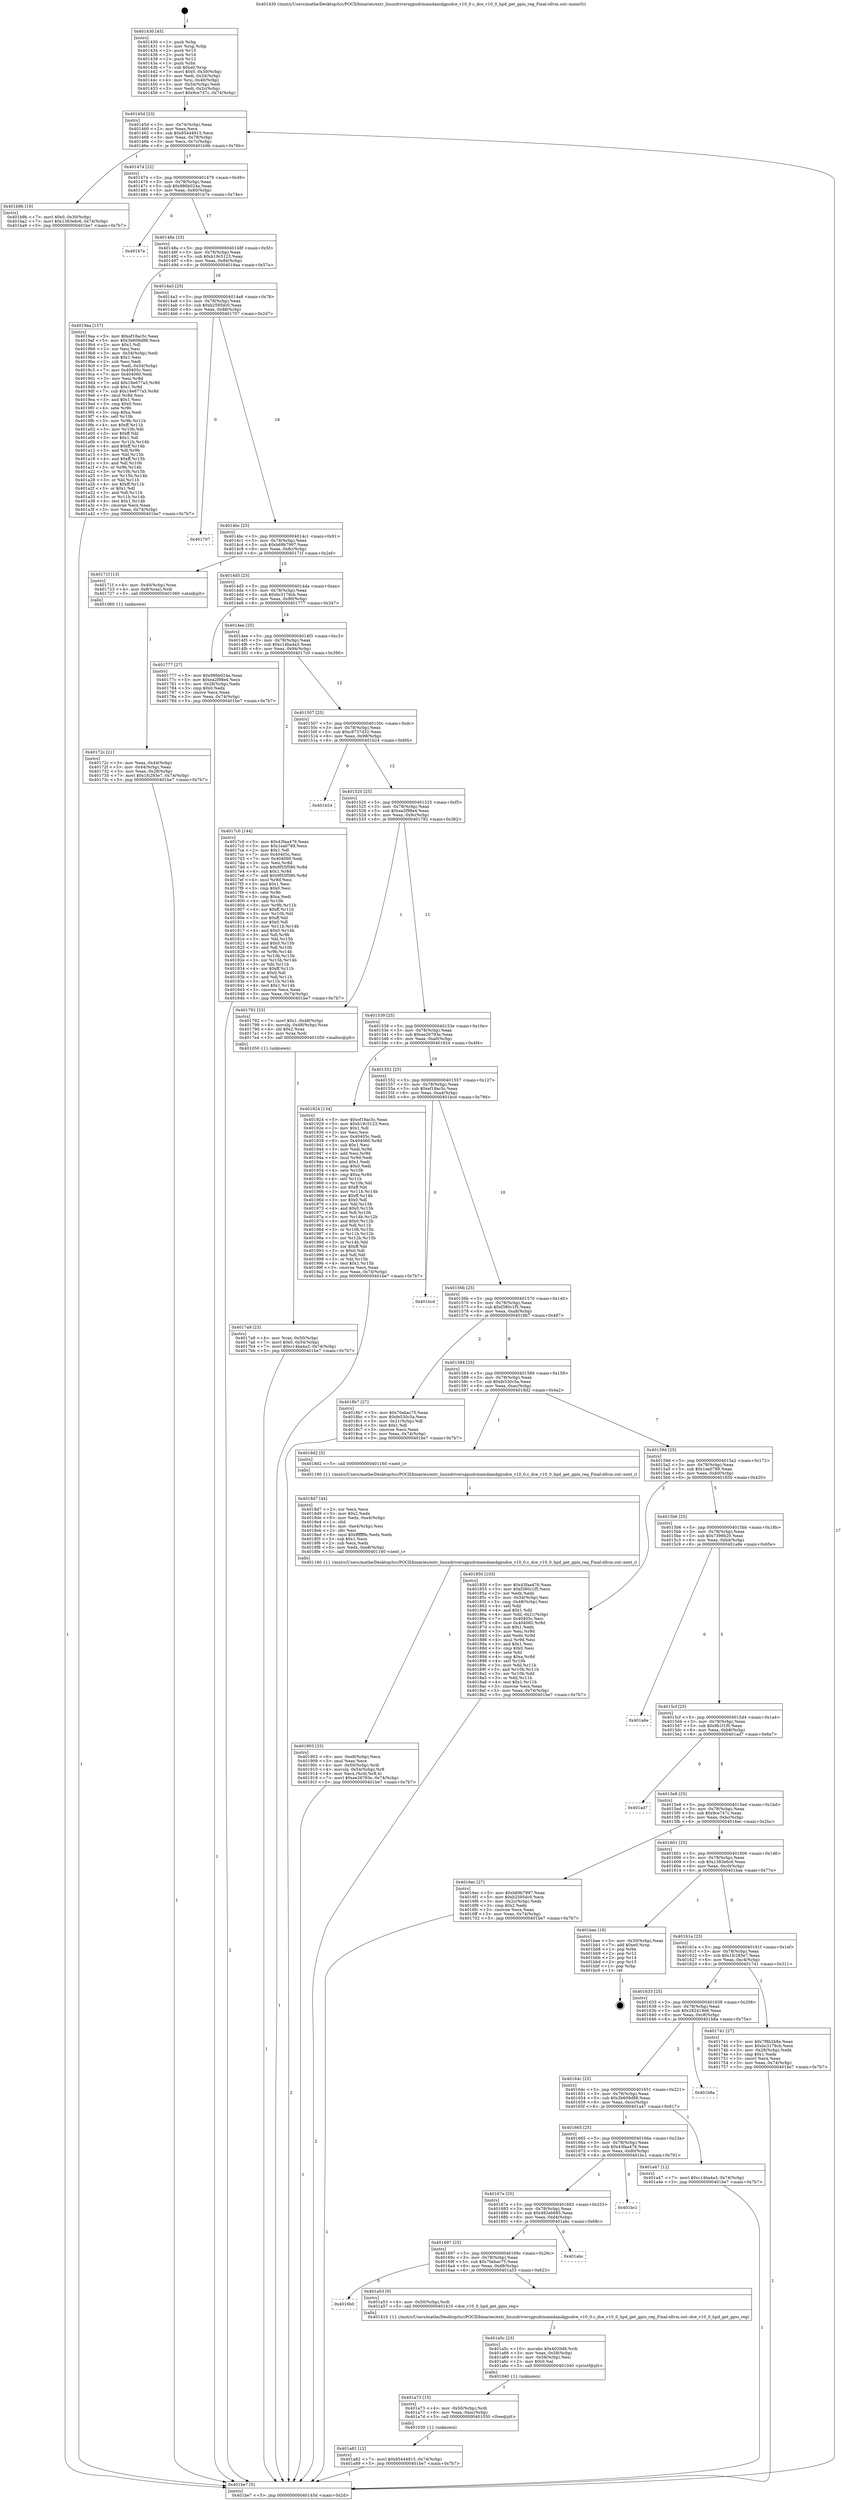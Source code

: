 digraph "0x401430" {
  label = "0x401430 (/mnt/c/Users/mathe/Desktop/tcc/POCII/binaries/extr_linuxdriversgpudrmamdamdgpudce_v10_0.c_dce_v10_0_hpd_get_gpio_reg_Final-ollvm.out::main(0))"
  labelloc = "t"
  node[shape=record]

  Entry [label="",width=0.3,height=0.3,shape=circle,fillcolor=black,style=filled]
  "0x40145d" [label="{
     0x40145d [23]\l
     | [instrs]\l
     &nbsp;&nbsp;0x40145d \<+3\>: mov -0x74(%rbp),%eax\l
     &nbsp;&nbsp;0x401460 \<+2\>: mov %eax,%ecx\l
     &nbsp;&nbsp;0x401462 \<+6\>: sub $0x85444915,%ecx\l
     &nbsp;&nbsp;0x401468 \<+3\>: mov %eax,-0x78(%rbp)\l
     &nbsp;&nbsp;0x40146b \<+3\>: mov %ecx,-0x7c(%rbp)\l
     &nbsp;&nbsp;0x40146e \<+6\>: je 0000000000401b9b \<main+0x76b\>\l
  }"]
  "0x401b9b" [label="{
     0x401b9b [19]\l
     | [instrs]\l
     &nbsp;&nbsp;0x401b9b \<+7\>: movl $0x0,-0x30(%rbp)\l
     &nbsp;&nbsp;0x401ba2 \<+7\>: movl $0x1383e6c6,-0x74(%rbp)\l
     &nbsp;&nbsp;0x401ba9 \<+5\>: jmp 0000000000401be7 \<main+0x7b7\>\l
  }"]
  "0x401474" [label="{
     0x401474 [22]\l
     | [instrs]\l
     &nbsp;&nbsp;0x401474 \<+5\>: jmp 0000000000401479 \<main+0x49\>\l
     &nbsp;&nbsp;0x401479 \<+3\>: mov -0x78(%rbp),%eax\l
     &nbsp;&nbsp;0x40147c \<+5\>: sub $0x986b024a,%eax\l
     &nbsp;&nbsp;0x401481 \<+3\>: mov %eax,-0x80(%rbp)\l
     &nbsp;&nbsp;0x401484 \<+6\>: je 0000000000401b7e \<main+0x74e\>\l
  }"]
  Exit [label="",width=0.3,height=0.3,shape=circle,fillcolor=black,style=filled,peripheries=2]
  "0x401b7e" [label="{
     0x401b7e\l
  }", style=dashed]
  "0x40148a" [label="{
     0x40148a [25]\l
     | [instrs]\l
     &nbsp;&nbsp;0x40148a \<+5\>: jmp 000000000040148f \<main+0x5f\>\l
     &nbsp;&nbsp;0x40148f \<+3\>: mov -0x78(%rbp),%eax\l
     &nbsp;&nbsp;0x401492 \<+5\>: sub $0xb19c5123,%eax\l
     &nbsp;&nbsp;0x401497 \<+6\>: mov %eax,-0x84(%rbp)\l
     &nbsp;&nbsp;0x40149d \<+6\>: je 00000000004019aa \<main+0x57a\>\l
  }"]
  "0x401a82" [label="{
     0x401a82 [12]\l
     | [instrs]\l
     &nbsp;&nbsp;0x401a82 \<+7\>: movl $0x85444915,-0x74(%rbp)\l
     &nbsp;&nbsp;0x401a89 \<+5\>: jmp 0000000000401be7 \<main+0x7b7\>\l
  }"]
  "0x4019aa" [label="{
     0x4019aa [157]\l
     | [instrs]\l
     &nbsp;&nbsp;0x4019aa \<+5\>: mov $0xef18ac5c,%eax\l
     &nbsp;&nbsp;0x4019af \<+5\>: mov $0x3b608d88,%ecx\l
     &nbsp;&nbsp;0x4019b4 \<+2\>: mov $0x1,%dl\l
     &nbsp;&nbsp;0x4019b6 \<+2\>: xor %esi,%esi\l
     &nbsp;&nbsp;0x4019b8 \<+3\>: mov -0x54(%rbp),%edi\l
     &nbsp;&nbsp;0x4019bb \<+3\>: sub $0x1,%esi\l
     &nbsp;&nbsp;0x4019be \<+2\>: sub %esi,%edi\l
     &nbsp;&nbsp;0x4019c0 \<+3\>: mov %edi,-0x54(%rbp)\l
     &nbsp;&nbsp;0x4019c3 \<+7\>: mov 0x40405c,%esi\l
     &nbsp;&nbsp;0x4019ca \<+7\>: mov 0x404060,%edi\l
     &nbsp;&nbsp;0x4019d1 \<+3\>: mov %esi,%r8d\l
     &nbsp;&nbsp;0x4019d4 \<+7\>: add $0x18e677a3,%r8d\l
     &nbsp;&nbsp;0x4019db \<+4\>: sub $0x1,%r8d\l
     &nbsp;&nbsp;0x4019df \<+7\>: sub $0x18e677a3,%r8d\l
     &nbsp;&nbsp;0x4019e6 \<+4\>: imul %r8d,%esi\l
     &nbsp;&nbsp;0x4019ea \<+3\>: and $0x1,%esi\l
     &nbsp;&nbsp;0x4019ed \<+3\>: cmp $0x0,%esi\l
     &nbsp;&nbsp;0x4019f0 \<+4\>: sete %r9b\l
     &nbsp;&nbsp;0x4019f4 \<+3\>: cmp $0xa,%edi\l
     &nbsp;&nbsp;0x4019f7 \<+4\>: setl %r10b\l
     &nbsp;&nbsp;0x4019fb \<+3\>: mov %r9b,%r11b\l
     &nbsp;&nbsp;0x4019fe \<+4\>: xor $0xff,%r11b\l
     &nbsp;&nbsp;0x401a02 \<+3\>: mov %r10b,%bl\l
     &nbsp;&nbsp;0x401a05 \<+3\>: xor $0xff,%bl\l
     &nbsp;&nbsp;0x401a08 \<+3\>: xor $0x1,%dl\l
     &nbsp;&nbsp;0x401a0b \<+3\>: mov %r11b,%r14b\l
     &nbsp;&nbsp;0x401a0e \<+4\>: and $0xff,%r14b\l
     &nbsp;&nbsp;0x401a12 \<+3\>: and %dl,%r9b\l
     &nbsp;&nbsp;0x401a15 \<+3\>: mov %bl,%r15b\l
     &nbsp;&nbsp;0x401a18 \<+4\>: and $0xff,%r15b\l
     &nbsp;&nbsp;0x401a1c \<+3\>: and %dl,%r10b\l
     &nbsp;&nbsp;0x401a1f \<+3\>: or %r9b,%r14b\l
     &nbsp;&nbsp;0x401a22 \<+3\>: or %r10b,%r15b\l
     &nbsp;&nbsp;0x401a25 \<+3\>: xor %r15b,%r14b\l
     &nbsp;&nbsp;0x401a28 \<+3\>: or %bl,%r11b\l
     &nbsp;&nbsp;0x401a2b \<+4\>: xor $0xff,%r11b\l
     &nbsp;&nbsp;0x401a2f \<+3\>: or $0x1,%dl\l
     &nbsp;&nbsp;0x401a32 \<+3\>: and %dl,%r11b\l
     &nbsp;&nbsp;0x401a35 \<+3\>: or %r11b,%r14b\l
     &nbsp;&nbsp;0x401a38 \<+4\>: test $0x1,%r14b\l
     &nbsp;&nbsp;0x401a3c \<+3\>: cmovne %ecx,%eax\l
     &nbsp;&nbsp;0x401a3f \<+3\>: mov %eax,-0x74(%rbp)\l
     &nbsp;&nbsp;0x401a42 \<+5\>: jmp 0000000000401be7 \<main+0x7b7\>\l
  }"]
  "0x4014a3" [label="{
     0x4014a3 [25]\l
     | [instrs]\l
     &nbsp;&nbsp;0x4014a3 \<+5\>: jmp 00000000004014a8 \<main+0x78\>\l
     &nbsp;&nbsp;0x4014a8 \<+3\>: mov -0x78(%rbp),%eax\l
     &nbsp;&nbsp;0x4014ab \<+5\>: sub $0xb2595dc0,%eax\l
     &nbsp;&nbsp;0x4014b0 \<+6\>: mov %eax,-0x88(%rbp)\l
     &nbsp;&nbsp;0x4014b6 \<+6\>: je 0000000000401707 \<main+0x2d7\>\l
  }"]
  "0x401a73" [label="{
     0x401a73 [15]\l
     | [instrs]\l
     &nbsp;&nbsp;0x401a73 \<+4\>: mov -0x50(%rbp),%rdi\l
     &nbsp;&nbsp;0x401a77 \<+6\>: mov %eax,-0xec(%rbp)\l
     &nbsp;&nbsp;0x401a7d \<+5\>: call 0000000000401030 \<free@plt\>\l
     | [calls]\l
     &nbsp;&nbsp;0x401030 \{1\} (unknown)\l
  }"]
  "0x401707" [label="{
     0x401707\l
  }", style=dashed]
  "0x4014bc" [label="{
     0x4014bc [25]\l
     | [instrs]\l
     &nbsp;&nbsp;0x4014bc \<+5\>: jmp 00000000004014c1 \<main+0x91\>\l
     &nbsp;&nbsp;0x4014c1 \<+3\>: mov -0x78(%rbp),%eax\l
     &nbsp;&nbsp;0x4014c4 \<+5\>: sub $0xb69b7997,%eax\l
     &nbsp;&nbsp;0x4014c9 \<+6\>: mov %eax,-0x8c(%rbp)\l
     &nbsp;&nbsp;0x4014cf \<+6\>: je 000000000040171f \<main+0x2ef\>\l
  }"]
  "0x401a5c" [label="{
     0x401a5c [23]\l
     | [instrs]\l
     &nbsp;&nbsp;0x401a5c \<+10\>: movabs $0x4020d6,%rdi\l
     &nbsp;&nbsp;0x401a66 \<+3\>: mov %eax,-0x58(%rbp)\l
     &nbsp;&nbsp;0x401a69 \<+3\>: mov -0x58(%rbp),%esi\l
     &nbsp;&nbsp;0x401a6c \<+2\>: mov $0x0,%al\l
     &nbsp;&nbsp;0x401a6e \<+5\>: call 0000000000401040 \<printf@plt\>\l
     | [calls]\l
     &nbsp;&nbsp;0x401040 \{1\} (unknown)\l
  }"]
  "0x40171f" [label="{
     0x40171f [13]\l
     | [instrs]\l
     &nbsp;&nbsp;0x40171f \<+4\>: mov -0x40(%rbp),%rax\l
     &nbsp;&nbsp;0x401723 \<+4\>: mov 0x8(%rax),%rdi\l
     &nbsp;&nbsp;0x401727 \<+5\>: call 0000000000401060 \<atoi@plt\>\l
     | [calls]\l
     &nbsp;&nbsp;0x401060 \{1\} (unknown)\l
  }"]
  "0x4014d5" [label="{
     0x4014d5 [25]\l
     | [instrs]\l
     &nbsp;&nbsp;0x4014d5 \<+5\>: jmp 00000000004014da \<main+0xaa\>\l
     &nbsp;&nbsp;0x4014da \<+3\>: mov -0x78(%rbp),%eax\l
     &nbsp;&nbsp;0x4014dd \<+5\>: sub $0xbc3176cb,%eax\l
     &nbsp;&nbsp;0x4014e2 \<+6\>: mov %eax,-0x90(%rbp)\l
     &nbsp;&nbsp;0x4014e8 \<+6\>: je 0000000000401777 \<main+0x347\>\l
  }"]
  "0x4016b0" [label="{
     0x4016b0\l
  }", style=dashed]
  "0x401777" [label="{
     0x401777 [27]\l
     | [instrs]\l
     &nbsp;&nbsp;0x401777 \<+5\>: mov $0x986b024a,%eax\l
     &nbsp;&nbsp;0x40177c \<+5\>: mov $0xea2f98e4,%ecx\l
     &nbsp;&nbsp;0x401781 \<+3\>: mov -0x28(%rbp),%edx\l
     &nbsp;&nbsp;0x401784 \<+3\>: cmp $0x0,%edx\l
     &nbsp;&nbsp;0x401787 \<+3\>: cmove %ecx,%eax\l
     &nbsp;&nbsp;0x40178a \<+3\>: mov %eax,-0x74(%rbp)\l
     &nbsp;&nbsp;0x40178d \<+5\>: jmp 0000000000401be7 \<main+0x7b7\>\l
  }"]
  "0x4014ee" [label="{
     0x4014ee [25]\l
     | [instrs]\l
     &nbsp;&nbsp;0x4014ee \<+5\>: jmp 00000000004014f3 \<main+0xc3\>\l
     &nbsp;&nbsp;0x4014f3 \<+3\>: mov -0x78(%rbp),%eax\l
     &nbsp;&nbsp;0x4014f6 \<+5\>: sub $0xc14ba4a3,%eax\l
     &nbsp;&nbsp;0x4014fb \<+6\>: mov %eax,-0x94(%rbp)\l
     &nbsp;&nbsp;0x401501 \<+6\>: je 00000000004017c0 \<main+0x390\>\l
  }"]
  "0x401a53" [label="{
     0x401a53 [9]\l
     | [instrs]\l
     &nbsp;&nbsp;0x401a53 \<+4\>: mov -0x50(%rbp),%rdi\l
     &nbsp;&nbsp;0x401a57 \<+5\>: call 0000000000401410 \<dce_v10_0_hpd_get_gpio_reg\>\l
     | [calls]\l
     &nbsp;&nbsp;0x401410 \{1\} (/mnt/c/Users/mathe/Desktop/tcc/POCII/binaries/extr_linuxdriversgpudrmamdamdgpudce_v10_0.c_dce_v10_0_hpd_get_gpio_reg_Final-ollvm.out::dce_v10_0_hpd_get_gpio_reg)\l
  }"]
  "0x4017c0" [label="{
     0x4017c0 [144]\l
     | [instrs]\l
     &nbsp;&nbsp;0x4017c0 \<+5\>: mov $0x43faa476,%eax\l
     &nbsp;&nbsp;0x4017c5 \<+5\>: mov $0x1ea0789,%ecx\l
     &nbsp;&nbsp;0x4017ca \<+2\>: mov $0x1,%dl\l
     &nbsp;&nbsp;0x4017cc \<+7\>: mov 0x40405c,%esi\l
     &nbsp;&nbsp;0x4017d3 \<+7\>: mov 0x404060,%edi\l
     &nbsp;&nbsp;0x4017da \<+3\>: mov %esi,%r8d\l
     &nbsp;&nbsp;0x4017dd \<+7\>: sub $0x9f55f580,%r8d\l
     &nbsp;&nbsp;0x4017e4 \<+4\>: sub $0x1,%r8d\l
     &nbsp;&nbsp;0x4017e8 \<+7\>: add $0x9f55f580,%r8d\l
     &nbsp;&nbsp;0x4017ef \<+4\>: imul %r8d,%esi\l
     &nbsp;&nbsp;0x4017f3 \<+3\>: and $0x1,%esi\l
     &nbsp;&nbsp;0x4017f6 \<+3\>: cmp $0x0,%esi\l
     &nbsp;&nbsp;0x4017f9 \<+4\>: sete %r9b\l
     &nbsp;&nbsp;0x4017fd \<+3\>: cmp $0xa,%edi\l
     &nbsp;&nbsp;0x401800 \<+4\>: setl %r10b\l
     &nbsp;&nbsp;0x401804 \<+3\>: mov %r9b,%r11b\l
     &nbsp;&nbsp;0x401807 \<+4\>: xor $0xff,%r11b\l
     &nbsp;&nbsp;0x40180b \<+3\>: mov %r10b,%bl\l
     &nbsp;&nbsp;0x40180e \<+3\>: xor $0xff,%bl\l
     &nbsp;&nbsp;0x401811 \<+3\>: xor $0x0,%dl\l
     &nbsp;&nbsp;0x401814 \<+3\>: mov %r11b,%r14b\l
     &nbsp;&nbsp;0x401817 \<+4\>: and $0x0,%r14b\l
     &nbsp;&nbsp;0x40181b \<+3\>: and %dl,%r9b\l
     &nbsp;&nbsp;0x40181e \<+3\>: mov %bl,%r15b\l
     &nbsp;&nbsp;0x401821 \<+4\>: and $0x0,%r15b\l
     &nbsp;&nbsp;0x401825 \<+3\>: and %dl,%r10b\l
     &nbsp;&nbsp;0x401828 \<+3\>: or %r9b,%r14b\l
     &nbsp;&nbsp;0x40182b \<+3\>: or %r10b,%r15b\l
     &nbsp;&nbsp;0x40182e \<+3\>: xor %r15b,%r14b\l
     &nbsp;&nbsp;0x401831 \<+3\>: or %bl,%r11b\l
     &nbsp;&nbsp;0x401834 \<+4\>: xor $0xff,%r11b\l
     &nbsp;&nbsp;0x401838 \<+3\>: or $0x0,%dl\l
     &nbsp;&nbsp;0x40183b \<+3\>: and %dl,%r11b\l
     &nbsp;&nbsp;0x40183e \<+3\>: or %r11b,%r14b\l
     &nbsp;&nbsp;0x401841 \<+4\>: test $0x1,%r14b\l
     &nbsp;&nbsp;0x401845 \<+3\>: cmovne %ecx,%eax\l
     &nbsp;&nbsp;0x401848 \<+3\>: mov %eax,-0x74(%rbp)\l
     &nbsp;&nbsp;0x40184b \<+5\>: jmp 0000000000401be7 \<main+0x7b7\>\l
  }"]
  "0x401507" [label="{
     0x401507 [25]\l
     | [instrs]\l
     &nbsp;&nbsp;0x401507 \<+5\>: jmp 000000000040150c \<main+0xdc\>\l
     &nbsp;&nbsp;0x40150c \<+3\>: mov -0x78(%rbp),%eax\l
     &nbsp;&nbsp;0x40150f \<+5\>: sub $0xc8737d32,%eax\l
     &nbsp;&nbsp;0x401514 \<+6\>: mov %eax,-0x98(%rbp)\l
     &nbsp;&nbsp;0x40151a \<+6\>: je 0000000000401b24 \<main+0x6f4\>\l
  }"]
  "0x401697" [label="{
     0x401697 [25]\l
     | [instrs]\l
     &nbsp;&nbsp;0x401697 \<+5\>: jmp 000000000040169c \<main+0x26c\>\l
     &nbsp;&nbsp;0x40169c \<+3\>: mov -0x78(%rbp),%eax\l
     &nbsp;&nbsp;0x40169f \<+5\>: sub $0x70ebac75,%eax\l
     &nbsp;&nbsp;0x4016a4 \<+6\>: mov %eax,-0xd8(%rbp)\l
     &nbsp;&nbsp;0x4016aa \<+6\>: je 0000000000401a53 \<main+0x623\>\l
  }"]
  "0x401b24" [label="{
     0x401b24\l
  }", style=dashed]
  "0x401520" [label="{
     0x401520 [25]\l
     | [instrs]\l
     &nbsp;&nbsp;0x401520 \<+5\>: jmp 0000000000401525 \<main+0xf5\>\l
     &nbsp;&nbsp;0x401525 \<+3\>: mov -0x78(%rbp),%eax\l
     &nbsp;&nbsp;0x401528 \<+5\>: sub $0xea2f98e4,%eax\l
     &nbsp;&nbsp;0x40152d \<+6\>: mov %eax,-0x9c(%rbp)\l
     &nbsp;&nbsp;0x401533 \<+6\>: je 0000000000401792 \<main+0x362\>\l
  }"]
  "0x401abc" [label="{
     0x401abc\l
  }", style=dashed]
  "0x401792" [label="{
     0x401792 [23]\l
     | [instrs]\l
     &nbsp;&nbsp;0x401792 \<+7\>: movl $0x1,-0x48(%rbp)\l
     &nbsp;&nbsp;0x401799 \<+4\>: movslq -0x48(%rbp),%rax\l
     &nbsp;&nbsp;0x40179d \<+4\>: shl $0x2,%rax\l
     &nbsp;&nbsp;0x4017a1 \<+3\>: mov %rax,%rdi\l
     &nbsp;&nbsp;0x4017a4 \<+5\>: call 0000000000401050 \<malloc@plt\>\l
     | [calls]\l
     &nbsp;&nbsp;0x401050 \{1\} (unknown)\l
  }"]
  "0x401539" [label="{
     0x401539 [25]\l
     | [instrs]\l
     &nbsp;&nbsp;0x401539 \<+5\>: jmp 000000000040153e \<main+0x10e\>\l
     &nbsp;&nbsp;0x40153e \<+3\>: mov -0x78(%rbp),%eax\l
     &nbsp;&nbsp;0x401541 \<+5\>: sub $0xee26793e,%eax\l
     &nbsp;&nbsp;0x401546 \<+6\>: mov %eax,-0xa0(%rbp)\l
     &nbsp;&nbsp;0x40154c \<+6\>: je 0000000000401924 \<main+0x4f4\>\l
  }"]
  "0x40167e" [label="{
     0x40167e [25]\l
     | [instrs]\l
     &nbsp;&nbsp;0x40167e \<+5\>: jmp 0000000000401683 \<main+0x253\>\l
     &nbsp;&nbsp;0x401683 \<+3\>: mov -0x78(%rbp),%eax\l
     &nbsp;&nbsp;0x401686 \<+5\>: sub $0x492eb685,%eax\l
     &nbsp;&nbsp;0x40168b \<+6\>: mov %eax,-0xd4(%rbp)\l
     &nbsp;&nbsp;0x401691 \<+6\>: je 0000000000401abc \<main+0x68c\>\l
  }"]
  "0x401924" [label="{
     0x401924 [134]\l
     | [instrs]\l
     &nbsp;&nbsp;0x401924 \<+5\>: mov $0xef18ac5c,%eax\l
     &nbsp;&nbsp;0x401929 \<+5\>: mov $0xb19c5123,%ecx\l
     &nbsp;&nbsp;0x40192e \<+2\>: mov $0x1,%dl\l
     &nbsp;&nbsp;0x401930 \<+2\>: xor %esi,%esi\l
     &nbsp;&nbsp;0x401932 \<+7\>: mov 0x40405c,%edi\l
     &nbsp;&nbsp;0x401939 \<+8\>: mov 0x404060,%r8d\l
     &nbsp;&nbsp;0x401941 \<+3\>: sub $0x1,%esi\l
     &nbsp;&nbsp;0x401944 \<+3\>: mov %edi,%r9d\l
     &nbsp;&nbsp;0x401947 \<+3\>: add %esi,%r9d\l
     &nbsp;&nbsp;0x40194a \<+4\>: imul %r9d,%edi\l
     &nbsp;&nbsp;0x40194e \<+3\>: and $0x1,%edi\l
     &nbsp;&nbsp;0x401951 \<+3\>: cmp $0x0,%edi\l
     &nbsp;&nbsp;0x401954 \<+4\>: sete %r10b\l
     &nbsp;&nbsp;0x401958 \<+4\>: cmp $0xa,%r8d\l
     &nbsp;&nbsp;0x40195c \<+4\>: setl %r11b\l
     &nbsp;&nbsp;0x401960 \<+3\>: mov %r10b,%bl\l
     &nbsp;&nbsp;0x401963 \<+3\>: xor $0xff,%bl\l
     &nbsp;&nbsp;0x401966 \<+3\>: mov %r11b,%r14b\l
     &nbsp;&nbsp;0x401969 \<+4\>: xor $0xff,%r14b\l
     &nbsp;&nbsp;0x40196d \<+3\>: xor $0x0,%dl\l
     &nbsp;&nbsp;0x401970 \<+3\>: mov %bl,%r15b\l
     &nbsp;&nbsp;0x401973 \<+4\>: and $0x0,%r15b\l
     &nbsp;&nbsp;0x401977 \<+3\>: and %dl,%r10b\l
     &nbsp;&nbsp;0x40197a \<+3\>: mov %r14b,%r12b\l
     &nbsp;&nbsp;0x40197d \<+4\>: and $0x0,%r12b\l
     &nbsp;&nbsp;0x401981 \<+3\>: and %dl,%r11b\l
     &nbsp;&nbsp;0x401984 \<+3\>: or %r10b,%r15b\l
     &nbsp;&nbsp;0x401987 \<+3\>: or %r11b,%r12b\l
     &nbsp;&nbsp;0x40198a \<+3\>: xor %r12b,%r15b\l
     &nbsp;&nbsp;0x40198d \<+3\>: or %r14b,%bl\l
     &nbsp;&nbsp;0x401990 \<+3\>: xor $0xff,%bl\l
     &nbsp;&nbsp;0x401993 \<+3\>: or $0x0,%dl\l
     &nbsp;&nbsp;0x401996 \<+2\>: and %dl,%bl\l
     &nbsp;&nbsp;0x401998 \<+3\>: or %bl,%r15b\l
     &nbsp;&nbsp;0x40199b \<+4\>: test $0x1,%r15b\l
     &nbsp;&nbsp;0x40199f \<+3\>: cmovne %ecx,%eax\l
     &nbsp;&nbsp;0x4019a2 \<+3\>: mov %eax,-0x74(%rbp)\l
     &nbsp;&nbsp;0x4019a5 \<+5\>: jmp 0000000000401be7 \<main+0x7b7\>\l
  }"]
  "0x401552" [label="{
     0x401552 [25]\l
     | [instrs]\l
     &nbsp;&nbsp;0x401552 \<+5\>: jmp 0000000000401557 \<main+0x127\>\l
     &nbsp;&nbsp;0x401557 \<+3\>: mov -0x78(%rbp),%eax\l
     &nbsp;&nbsp;0x40155a \<+5\>: sub $0xef18ac5c,%eax\l
     &nbsp;&nbsp;0x40155f \<+6\>: mov %eax,-0xa4(%rbp)\l
     &nbsp;&nbsp;0x401565 \<+6\>: je 0000000000401bcd \<main+0x79d\>\l
  }"]
  "0x401bc1" [label="{
     0x401bc1\l
  }", style=dashed]
  "0x401bcd" [label="{
     0x401bcd\l
  }", style=dashed]
  "0x40156b" [label="{
     0x40156b [25]\l
     | [instrs]\l
     &nbsp;&nbsp;0x40156b \<+5\>: jmp 0000000000401570 \<main+0x140\>\l
     &nbsp;&nbsp;0x401570 \<+3\>: mov -0x78(%rbp),%eax\l
     &nbsp;&nbsp;0x401573 \<+5\>: sub $0xf380c1f5,%eax\l
     &nbsp;&nbsp;0x401578 \<+6\>: mov %eax,-0xa8(%rbp)\l
     &nbsp;&nbsp;0x40157e \<+6\>: je 00000000004018b7 \<main+0x487\>\l
  }"]
  "0x401665" [label="{
     0x401665 [25]\l
     | [instrs]\l
     &nbsp;&nbsp;0x401665 \<+5\>: jmp 000000000040166a \<main+0x23a\>\l
     &nbsp;&nbsp;0x40166a \<+3\>: mov -0x78(%rbp),%eax\l
     &nbsp;&nbsp;0x40166d \<+5\>: sub $0x43faa476,%eax\l
     &nbsp;&nbsp;0x401672 \<+6\>: mov %eax,-0xd0(%rbp)\l
     &nbsp;&nbsp;0x401678 \<+6\>: je 0000000000401bc1 \<main+0x791\>\l
  }"]
  "0x4018b7" [label="{
     0x4018b7 [27]\l
     | [instrs]\l
     &nbsp;&nbsp;0x4018b7 \<+5\>: mov $0x70ebac75,%eax\l
     &nbsp;&nbsp;0x4018bc \<+5\>: mov $0xfe530c5a,%ecx\l
     &nbsp;&nbsp;0x4018c1 \<+3\>: mov -0x21(%rbp),%dl\l
     &nbsp;&nbsp;0x4018c4 \<+3\>: test $0x1,%dl\l
     &nbsp;&nbsp;0x4018c7 \<+3\>: cmovne %ecx,%eax\l
     &nbsp;&nbsp;0x4018ca \<+3\>: mov %eax,-0x74(%rbp)\l
     &nbsp;&nbsp;0x4018cd \<+5\>: jmp 0000000000401be7 \<main+0x7b7\>\l
  }"]
  "0x401584" [label="{
     0x401584 [25]\l
     | [instrs]\l
     &nbsp;&nbsp;0x401584 \<+5\>: jmp 0000000000401589 \<main+0x159\>\l
     &nbsp;&nbsp;0x401589 \<+3\>: mov -0x78(%rbp),%eax\l
     &nbsp;&nbsp;0x40158c \<+5\>: sub $0xfe530c5a,%eax\l
     &nbsp;&nbsp;0x401591 \<+6\>: mov %eax,-0xac(%rbp)\l
     &nbsp;&nbsp;0x401597 \<+6\>: je 00000000004018d2 \<main+0x4a2\>\l
  }"]
  "0x401a47" [label="{
     0x401a47 [12]\l
     | [instrs]\l
     &nbsp;&nbsp;0x401a47 \<+7\>: movl $0xc14ba4a3,-0x74(%rbp)\l
     &nbsp;&nbsp;0x401a4e \<+5\>: jmp 0000000000401be7 \<main+0x7b7\>\l
  }"]
  "0x4018d2" [label="{
     0x4018d2 [5]\l
     | [instrs]\l
     &nbsp;&nbsp;0x4018d2 \<+5\>: call 0000000000401160 \<next_i\>\l
     | [calls]\l
     &nbsp;&nbsp;0x401160 \{1\} (/mnt/c/Users/mathe/Desktop/tcc/POCII/binaries/extr_linuxdriversgpudrmamdamdgpudce_v10_0.c_dce_v10_0_hpd_get_gpio_reg_Final-ollvm.out::next_i)\l
  }"]
  "0x40159d" [label="{
     0x40159d [25]\l
     | [instrs]\l
     &nbsp;&nbsp;0x40159d \<+5\>: jmp 00000000004015a2 \<main+0x172\>\l
     &nbsp;&nbsp;0x4015a2 \<+3\>: mov -0x78(%rbp),%eax\l
     &nbsp;&nbsp;0x4015a5 \<+5\>: sub $0x1ea0789,%eax\l
     &nbsp;&nbsp;0x4015aa \<+6\>: mov %eax,-0xb0(%rbp)\l
     &nbsp;&nbsp;0x4015b0 \<+6\>: je 0000000000401850 \<main+0x420\>\l
  }"]
  "0x40164c" [label="{
     0x40164c [25]\l
     | [instrs]\l
     &nbsp;&nbsp;0x40164c \<+5\>: jmp 0000000000401651 \<main+0x221\>\l
     &nbsp;&nbsp;0x401651 \<+3\>: mov -0x78(%rbp),%eax\l
     &nbsp;&nbsp;0x401654 \<+5\>: sub $0x3b608d88,%eax\l
     &nbsp;&nbsp;0x401659 \<+6\>: mov %eax,-0xcc(%rbp)\l
     &nbsp;&nbsp;0x40165f \<+6\>: je 0000000000401a47 \<main+0x617\>\l
  }"]
  "0x401850" [label="{
     0x401850 [103]\l
     | [instrs]\l
     &nbsp;&nbsp;0x401850 \<+5\>: mov $0x43faa476,%eax\l
     &nbsp;&nbsp;0x401855 \<+5\>: mov $0xf380c1f5,%ecx\l
     &nbsp;&nbsp;0x40185a \<+2\>: xor %edx,%edx\l
     &nbsp;&nbsp;0x40185c \<+3\>: mov -0x54(%rbp),%esi\l
     &nbsp;&nbsp;0x40185f \<+3\>: cmp -0x48(%rbp),%esi\l
     &nbsp;&nbsp;0x401862 \<+4\>: setl %dil\l
     &nbsp;&nbsp;0x401866 \<+4\>: and $0x1,%dil\l
     &nbsp;&nbsp;0x40186a \<+4\>: mov %dil,-0x21(%rbp)\l
     &nbsp;&nbsp;0x40186e \<+7\>: mov 0x40405c,%esi\l
     &nbsp;&nbsp;0x401875 \<+8\>: mov 0x404060,%r8d\l
     &nbsp;&nbsp;0x40187d \<+3\>: sub $0x1,%edx\l
     &nbsp;&nbsp;0x401880 \<+3\>: mov %esi,%r9d\l
     &nbsp;&nbsp;0x401883 \<+3\>: add %edx,%r9d\l
     &nbsp;&nbsp;0x401886 \<+4\>: imul %r9d,%esi\l
     &nbsp;&nbsp;0x40188a \<+3\>: and $0x1,%esi\l
     &nbsp;&nbsp;0x40188d \<+3\>: cmp $0x0,%esi\l
     &nbsp;&nbsp;0x401890 \<+4\>: sete %dil\l
     &nbsp;&nbsp;0x401894 \<+4\>: cmp $0xa,%r8d\l
     &nbsp;&nbsp;0x401898 \<+4\>: setl %r10b\l
     &nbsp;&nbsp;0x40189c \<+3\>: mov %dil,%r11b\l
     &nbsp;&nbsp;0x40189f \<+3\>: and %r10b,%r11b\l
     &nbsp;&nbsp;0x4018a2 \<+3\>: xor %r10b,%dil\l
     &nbsp;&nbsp;0x4018a5 \<+3\>: or %dil,%r11b\l
     &nbsp;&nbsp;0x4018a8 \<+4\>: test $0x1,%r11b\l
     &nbsp;&nbsp;0x4018ac \<+3\>: cmovne %ecx,%eax\l
     &nbsp;&nbsp;0x4018af \<+3\>: mov %eax,-0x74(%rbp)\l
     &nbsp;&nbsp;0x4018b2 \<+5\>: jmp 0000000000401be7 \<main+0x7b7\>\l
  }"]
  "0x4015b6" [label="{
     0x4015b6 [25]\l
     | [instrs]\l
     &nbsp;&nbsp;0x4015b6 \<+5\>: jmp 00000000004015bb \<main+0x18b\>\l
     &nbsp;&nbsp;0x4015bb \<+3\>: mov -0x78(%rbp),%eax\l
     &nbsp;&nbsp;0x4015be \<+5\>: sub $0x7399b20,%eax\l
     &nbsp;&nbsp;0x4015c3 \<+6\>: mov %eax,-0xb4(%rbp)\l
     &nbsp;&nbsp;0x4015c9 \<+6\>: je 0000000000401a8e \<main+0x65e\>\l
  }"]
  "0x401b8a" [label="{
     0x401b8a\l
  }", style=dashed]
  "0x401a8e" [label="{
     0x401a8e\l
  }", style=dashed]
  "0x4015cf" [label="{
     0x4015cf [25]\l
     | [instrs]\l
     &nbsp;&nbsp;0x4015cf \<+5\>: jmp 00000000004015d4 \<main+0x1a4\>\l
     &nbsp;&nbsp;0x4015d4 \<+3\>: mov -0x78(%rbp),%eax\l
     &nbsp;&nbsp;0x4015d7 \<+5\>: sub $0x9b1f1f0,%eax\l
     &nbsp;&nbsp;0x4015dc \<+6\>: mov %eax,-0xb8(%rbp)\l
     &nbsp;&nbsp;0x4015e2 \<+6\>: je 0000000000401ad7 \<main+0x6a7\>\l
  }"]
  "0x401903" [label="{
     0x401903 [33]\l
     | [instrs]\l
     &nbsp;&nbsp;0x401903 \<+6\>: mov -0xe8(%rbp),%ecx\l
     &nbsp;&nbsp;0x401909 \<+3\>: imul %eax,%ecx\l
     &nbsp;&nbsp;0x40190c \<+4\>: mov -0x50(%rbp),%rdi\l
     &nbsp;&nbsp;0x401910 \<+4\>: movslq -0x54(%rbp),%r8\l
     &nbsp;&nbsp;0x401914 \<+4\>: mov %ecx,(%rdi,%r8,4)\l
     &nbsp;&nbsp;0x401918 \<+7\>: movl $0xee26793e,-0x74(%rbp)\l
     &nbsp;&nbsp;0x40191f \<+5\>: jmp 0000000000401be7 \<main+0x7b7\>\l
  }"]
  "0x401ad7" [label="{
     0x401ad7\l
  }", style=dashed]
  "0x4015e8" [label="{
     0x4015e8 [25]\l
     | [instrs]\l
     &nbsp;&nbsp;0x4015e8 \<+5\>: jmp 00000000004015ed \<main+0x1bd\>\l
     &nbsp;&nbsp;0x4015ed \<+3\>: mov -0x78(%rbp),%eax\l
     &nbsp;&nbsp;0x4015f0 \<+5\>: sub $0x9ce747c,%eax\l
     &nbsp;&nbsp;0x4015f5 \<+6\>: mov %eax,-0xbc(%rbp)\l
     &nbsp;&nbsp;0x4015fb \<+6\>: je 00000000004016ec \<main+0x2bc\>\l
  }"]
  "0x4018d7" [label="{
     0x4018d7 [44]\l
     | [instrs]\l
     &nbsp;&nbsp;0x4018d7 \<+2\>: xor %ecx,%ecx\l
     &nbsp;&nbsp;0x4018d9 \<+5\>: mov $0x2,%edx\l
     &nbsp;&nbsp;0x4018de \<+6\>: mov %edx,-0xe4(%rbp)\l
     &nbsp;&nbsp;0x4018e4 \<+1\>: cltd\l
     &nbsp;&nbsp;0x4018e5 \<+6\>: mov -0xe4(%rbp),%esi\l
     &nbsp;&nbsp;0x4018eb \<+2\>: idiv %esi\l
     &nbsp;&nbsp;0x4018ed \<+6\>: imul $0xfffffffe,%edx,%edx\l
     &nbsp;&nbsp;0x4018f3 \<+3\>: sub $0x1,%ecx\l
     &nbsp;&nbsp;0x4018f6 \<+2\>: sub %ecx,%edx\l
     &nbsp;&nbsp;0x4018f8 \<+6\>: mov %edx,-0xe8(%rbp)\l
     &nbsp;&nbsp;0x4018fe \<+5\>: call 0000000000401160 \<next_i\>\l
     | [calls]\l
     &nbsp;&nbsp;0x401160 \{1\} (/mnt/c/Users/mathe/Desktop/tcc/POCII/binaries/extr_linuxdriversgpudrmamdamdgpudce_v10_0.c_dce_v10_0_hpd_get_gpio_reg_Final-ollvm.out::next_i)\l
  }"]
  "0x4016ec" [label="{
     0x4016ec [27]\l
     | [instrs]\l
     &nbsp;&nbsp;0x4016ec \<+5\>: mov $0xb69b7997,%eax\l
     &nbsp;&nbsp;0x4016f1 \<+5\>: mov $0xb2595dc0,%ecx\l
     &nbsp;&nbsp;0x4016f6 \<+3\>: mov -0x2c(%rbp),%edx\l
     &nbsp;&nbsp;0x4016f9 \<+3\>: cmp $0x2,%edx\l
     &nbsp;&nbsp;0x4016fc \<+3\>: cmovne %ecx,%eax\l
     &nbsp;&nbsp;0x4016ff \<+3\>: mov %eax,-0x74(%rbp)\l
     &nbsp;&nbsp;0x401702 \<+5\>: jmp 0000000000401be7 \<main+0x7b7\>\l
  }"]
  "0x401601" [label="{
     0x401601 [25]\l
     | [instrs]\l
     &nbsp;&nbsp;0x401601 \<+5\>: jmp 0000000000401606 \<main+0x1d6\>\l
     &nbsp;&nbsp;0x401606 \<+3\>: mov -0x78(%rbp),%eax\l
     &nbsp;&nbsp;0x401609 \<+5\>: sub $0x1383e6c6,%eax\l
     &nbsp;&nbsp;0x40160e \<+6\>: mov %eax,-0xc0(%rbp)\l
     &nbsp;&nbsp;0x401614 \<+6\>: je 0000000000401bae \<main+0x77e\>\l
  }"]
  "0x401be7" [label="{
     0x401be7 [5]\l
     | [instrs]\l
     &nbsp;&nbsp;0x401be7 \<+5\>: jmp 000000000040145d \<main+0x2d\>\l
  }"]
  "0x401430" [label="{
     0x401430 [45]\l
     | [instrs]\l
     &nbsp;&nbsp;0x401430 \<+1\>: push %rbp\l
     &nbsp;&nbsp;0x401431 \<+3\>: mov %rsp,%rbp\l
     &nbsp;&nbsp;0x401434 \<+2\>: push %r15\l
     &nbsp;&nbsp;0x401436 \<+2\>: push %r14\l
     &nbsp;&nbsp;0x401438 \<+2\>: push %r12\l
     &nbsp;&nbsp;0x40143a \<+1\>: push %rbx\l
     &nbsp;&nbsp;0x40143b \<+7\>: sub $0xe0,%rsp\l
     &nbsp;&nbsp;0x401442 \<+7\>: movl $0x0,-0x30(%rbp)\l
     &nbsp;&nbsp;0x401449 \<+3\>: mov %edi,-0x34(%rbp)\l
     &nbsp;&nbsp;0x40144c \<+4\>: mov %rsi,-0x40(%rbp)\l
     &nbsp;&nbsp;0x401450 \<+3\>: mov -0x34(%rbp),%edi\l
     &nbsp;&nbsp;0x401453 \<+3\>: mov %edi,-0x2c(%rbp)\l
     &nbsp;&nbsp;0x401456 \<+7\>: movl $0x9ce747c,-0x74(%rbp)\l
  }"]
  "0x40172c" [label="{
     0x40172c [21]\l
     | [instrs]\l
     &nbsp;&nbsp;0x40172c \<+3\>: mov %eax,-0x44(%rbp)\l
     &nbsp;&nbsp;0x40172f \<+3\>: mov -0x44(%rbp),%eax\l
     &nbsp;&nbsp;0x401732 \<+3\>: mov %eax,-0x28(%rbp)\l
     &nbsp;&nbsp;0x401735 \<+7\>: movl $0x1fc285e7,-0x74(%rbp)\l
     &nbsp;&nbsp;0x40173c \<+5\>: jmp 0000000000401be7 \<main+0x7b7\>\l
  }"]
  "0x4017a9" [label="{
     0x4017a9 [23]\l
     | [instrs]\l
     &nbsp;&nbsp;0x4017a9 \<+4\>: mov %rax,-0x50(%rbp)\l
     &nbsp;&nbsp;0x4017ad \<+7\>: movl $0x0,-0x54(%rbp)\l
     &nbsp;&nbsp;0x4017b4 \<+7\>: movl $0xc14ba4a3,-0x74(%rbp)\l
     &nbsp;&nbsp;0x4017bb \<+5\>: jmp 0000000000401be7 \<main+0x7b7\>\l
  }"]
  "0x401bae" [label="{
     0x401bae [19]\l
     | [instrs]\l
     &nbsp;&nbsp;0x401bae \<+3\>: mov -0x30(%rbp),%eax\l
     &nbsp;&nbsp;0x401bb1 \<+7\>: add $0xe0,%rsp\l
     &nbsp;&nbsp;0x401bb8 \<+1\>: pop %rbx\l
     &nbsp;&nbsp;0x401bb9 \<+2\>: pop %r12\l
     &nbsp;&nbsp;0x401bbb \<+2\>: pop %r14\l
     &nbsp;&nbsp;0x401bbd \<+2\>: pop %r15\l
     &nbsp;&nbsp;0x401bbf \<+1\>: pop %rbp\l
     &nbsp;&nbsp;0x401bc0 \<+1\>: ret\l
  }"]
  "0x40161a" [label="{
     0x40161a [25]\l
     | [instrs]\l
     &nbsp;&nbsp;0x40161a \<+5\>: jmp 000000000040161f \<main+0x1ef\>\l
     &nbsp;&nbsp;0x40161f \<+3\>: mov -0x78(%rbp),%eax\l
     &nbsp;&nbsp;0x401622 \<+5\>: sub $0x1fc285e7,%eax\l
     &nbsp;&nbsp;0x401627 \<+6\>: mov %eax,-0xc4(%rbp)\l
     &nbsp;&nbsp;0x40162d \<+6\>: je 0000000000401741 \<main+0x311\>\l
  }"]
  "0x401633" [label="{
     0x401633 [25]\l
     | [instrs]\l
     &nbsp;&nbsp;0x401633 \<+5\>: jmp 0000000000401638 \<main+0x208\>\l
     &nbsp;&nbsp;0x401638 \<+3\>: mov -0x78(%rbp),%eax\l
     &nbsp;&nbsp;0x40163b \<+5\>: sub $0x282419d6,%eax\l
     &nbsp;&nbsp;0x401640 \<+6\>: mov %eax,-0xc8(%rbp)\l
     &nbsp;&nbsp;0x401646 \<+6\>: je 0000000000401b8a \<main+0x75a\>\l
  }"]
  "0x401741" [label="{
     0x401741 [27]\l
     | [instrs]\l
     &nbsp;&nbsp;0x401741 \<+5\>: mov $0x7f8b2b8e,%eax\l
     &nbsp;&nbsp;0x401746 \<+5\>: mov $0xbc3176cb,%ecx\l
     &nbsp;&nbsp;0x40174b \<+3\>: mov -0x28(%rbp),%edx\l
     &nbsp;&nbsp;0x40174e \<+3\>: cmp $0x1,%edx\l
     &nbsp;&nbsp;0x401751 \<+3\>: cmovl %ecx,%eax\l
     &nbsp;&nbsp;0x401754 \<+3\>: mov %eax,-0x74(%rbp)\l
     &nbsp;&nbsp;0x401757 \<+5\>: jmp 0000000000401be7 \<main+0x7b7\>\l
  }"]
  Entry -> "0x401430" [label=" 1"]
  "0x40145d" -> "0x401b9b" [label=" 1"]
  "0x40145d" -> "0x401474" [label=" 17"]
  "0x401bae" -> Exit [label=" 1"]
  "0x401474" -> "0x401b7e" [label=" 0"]
  "0x401474" -> "0x40148a" [label=" 17"]
  "0x401b9b" -> "0x401be7" [label=" 1"]
  "0x40148a" -> "0x4019aa" [label=" 1"]
  "0x40148a" -> "0x4014a3" [label=" 16"]
  "0x401a82" -> "0x401be7" [label=" 1"]
  "0x4014a3" -> "0x401707" [label=" 0"]
  "0x4014a3" -> "0x4014bc" [label=" 16"]
  "0x401a73" -> "0x401a82" [label=" 1"]
  "0x4014bc" -> "0x40171f" [label=" 1"]
  "0x4014bc" -> "0x4014d5" [label=" 15"]
  "0x401a5c" -> "0x401a73" [label=" 1"]
  "0x4014d5" -> "0x401777" [label=" 1"]
  "0x4014d5" -> "0x4014ee" [label=" 14"]
  "0x401a53" -> "0x401a5c" [label=" 1"]
  "0x4014ee" -> "0x4017c0" [label=" 2"]
  "0x4014ee" -> "0x401507" [label=" 12"]
  "0x401697" -> "0x4016b0" [label=" 0"]
  "0x401507" -> "0x401b24" [label=" 0"]
  "0x401507" -> "0x401520" [label=" 12"]
  "0x401697" -> "0x401a53" [label=" 1"]
  "0x401520" -> "0x401792" [label=" 1"]
  "0x401520" -> "0x401539" [label=" 11"]
  "0x40167e" -> "0x401697" [label=" 1"]
  "0x401539" -> "0x401924" [label=" 1"]
  "0x401539" -> "0x401552" [label=" 10"]
  "0x40167e" -> "0x401abc" [label=" 0"]
  "0x401552" -> "0x401bcd" [label=" 0"]
  "0x401552" -> "0x40156b" [label=" 10"]
  "0x401665" -> "0x40167e" [label=" 1"]
  "0x40156b" -> "0x4018b7" [label=" 2"]
  "0x40156b" -> "0x401584" [label=" 8"]
  "0x401665" -> "0x401bc1" [label=" 0"]
  "0x401584" -> "0x4018d2" [label=" 1"]
  "0x401584" -> "0x40159d" [label=" 7"]
  "0x401a47" -> "0x401be7" [label=" 1"]
  "0x40159d" -> "0x401850" [label=" 2"]
  "0x40159d" -> "0x4015b6" [label=" 5"]
  "0x40164c" -> "0x401a47" [label=" 1"]
  "0x4015b6" -> "0x401a8e" [label=" 0"]
  "0x4015b6" -> "0x4015cf" [label=" 5"]
  "0x40164c" -> "0x401665" [label=" 1"]
  "0x4015cf" -> "0x401ad7" [label=" 0"]
  "0x4015cf" -> "0x4015e8" [label=" 5"]
  "0x401633" -> "0x401b8a" [label=" 0"]
  "0x4015e8" -> "0x4016ec" [label=" 1"]
  "0x4015e8" -> "0x401601" [label=" 4"]
  "0x4016ec" -> "0x401be7" [label=" 1"]
  "0x401430" -> "0x40145d" [label=" 1"]
  "0x401be7" -> "0x40145d" [label=" 17"]
  "0x40171f" -> "0x40172c" [label=" 1"]
  "0x40172c" -> "0x401be7" [label=" 1"]
  "0x401633" -> "0x40164c" [label=" 2"]
  "0x401601" -> "0x401bae" [label=" 1"]
  "0x401601" -> "0x40161a" [label=" 3"]
  "0x4019aa" -> "0x401be7" [label=" 1"]
  "0x40161a" -> "0x401741" [label=" 1"]
  "0x40161a" -> "0x401633" [label=" 2"]
  "0x401741" -> "0x401be7" [label=" 1"]
  "0x401777" -> "0x401be7" [label=" 1"]
  "0x401792" -> "0x4017a9" [label=" 1"]
  "0x4017a9" -> "0x401be7" [label=" 1"]
  "0x4017c0" -> "0x401be7" [label=" 2"]
  "0x401850" -> "0x401be7" [label=" 2"]
  "0x4018b7" -> "0x401be7" [label=" 2"]
  "0x4018d2" -> "0x4018d7" [label=" 1"]
  "0x4018d7" -> "0x401903" [label=" 1"]
  "0x401903" -> "0x401be7" [label=" 1"]
  "0x401924" -> "0x401be7" [label=" 1"]
}
